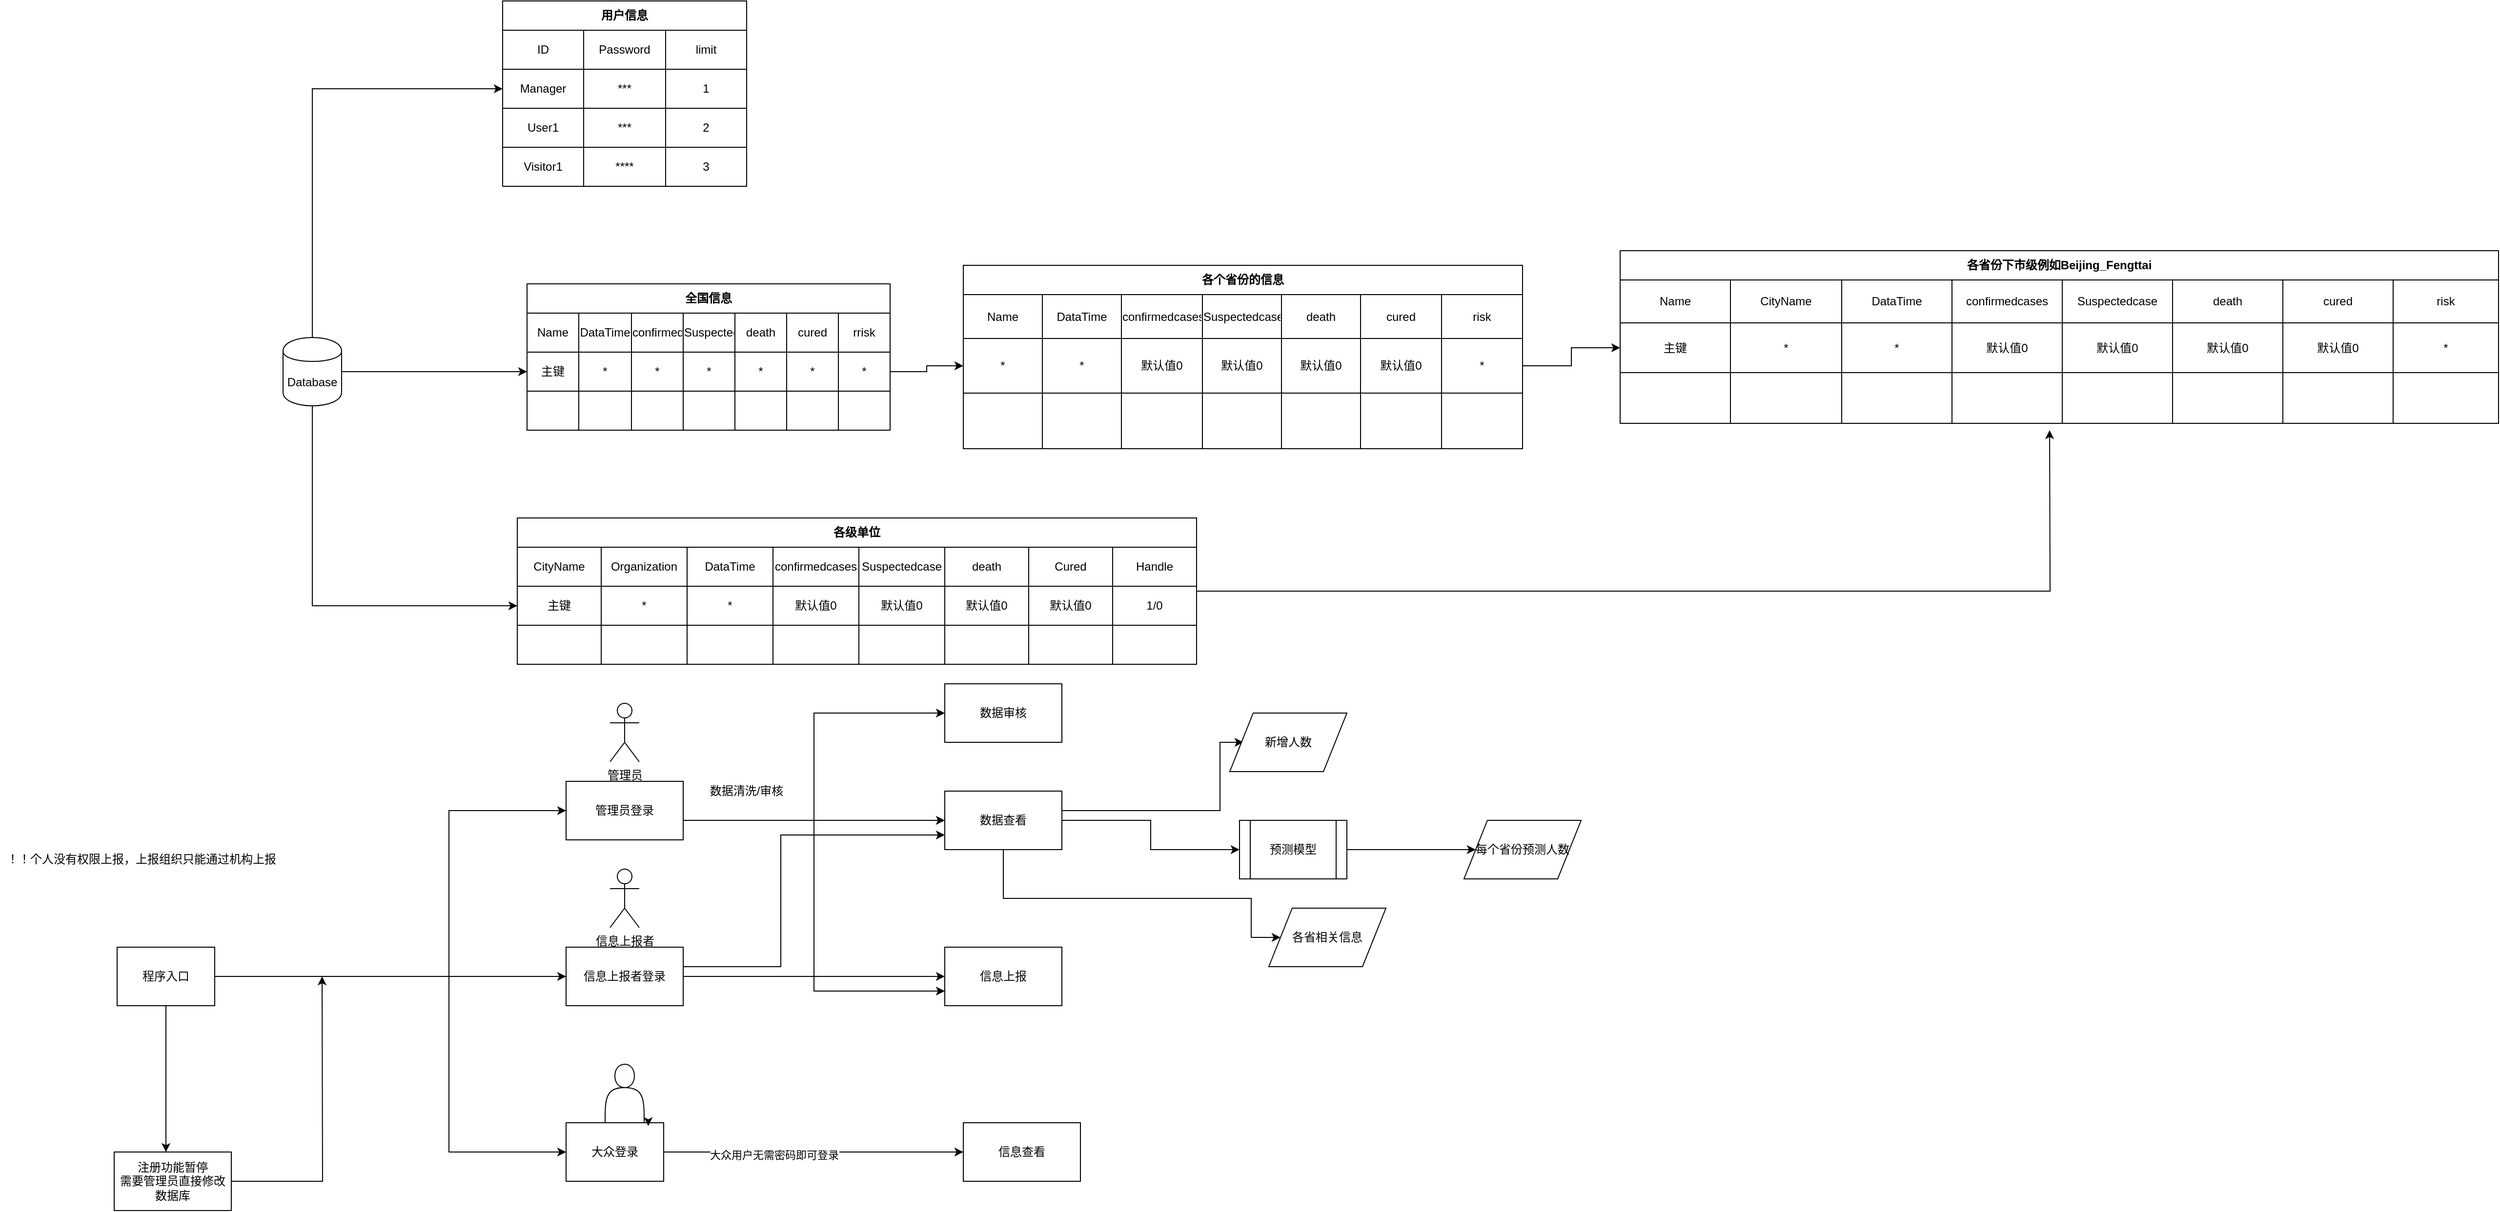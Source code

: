 <mxfile version="13.5.1" type="device"><diagram id="C5RBs43oDa-KdzZeNtuy" name="Page-1"><mxGraphModel dx="1851" dy="1796" grid="1" gridSize="10" guides="1" tooltips="1" connect="1" arrows="1" fold="1" page="1" pageScale="1" pageWidth="827" pageHeight="1169" math="0" shadow="0"><root><mxCell id="WIyWlLk6GJQsqaUBKTNV-0"/><mxCell id="WIyWlLk6GJQsqaUBKTNV-1" parent="WIyWlLk6GJQsqaUBKTNV-0"/><mxCell id="WCZOu3Fe1cSg-maLNQrj-3" style="edgeStyle=orthogonalEdgeStyle;rounded=0;orthogonalLoop=1;jettySize=auto;html=1;exitX=1;exitY=0.5;exitDx=0;exitDy=0;entryX=0;entryY=0.5;entryDx=0;entryDy=0;" edge="1" parent="WIyWlLk6GJQsqaUBKTNV-1" source="WCZOu3Fe1cSg-maLNQrj-0" target="WCZOu3Fe1cSg-maLNQrj-2"><mxGeometry relative="1" as="geometry"><Array as="points"><mxPoint x="-190" y="-10"/></Array></mxGeometry></mxCell><mxCell id="WCZOu3Fe1cSg-maLNQrj-7" style="edgeStyle=orthogonalEdgeStyle;rounded=0;orthogonalLoop=1;jettySize=auto;html=1;exitX=1;exitY=0.5;exitDx=0;exitDy=0;entryX=0;entryY=0.5;entryDx=0;entryDy=0;" edge="1" parent="WIyWlLk6GJQsqaUBKTNV-1" source="WCZOu3Fe1cSg-maLNQrj-0" target="WCZOu3Fe1cSg-maLNQrj-5"><mxGeometry relative="1" as="geometry"/></mxCell><mxCell id="WCZOu3Fe1cSg-maLNQrj-9" style="edgeStyle=orthogonalEdgeStyle;rounded=0;orthogonalLoop=1;jettySize=auto;html=1;exitX=1;exitY=0.5;exitDx=0;exitDy=0;entryX=0;entryY=0.5;entryDx=0;entryDy=0;" edge="1" parent="WIyWlLk6GJQsqaUBKTNV-1" source="WCZOu3Fe1cSg-maLNQrj-0" target="WCZOu3Fe1cSg-maLNQrj-8"><mxGeometry relative="1" as="geometry"><Array as="points"><mxPoint x="-190" y="340"/></Array></mxGeometry></mxCell><mxCell id="WCZOu3Fe1cSg-maLNQrj-190" style="edgeStyle=orthogonalEdgeStyle;rounded=0;orthogonalLoop=1;jettySize=auto;html=1;exitX=0.5;exitY=1;exitDx=0;exitDy=0;" edge="1" parent="WIyWlLk6GJQsqaUBKTNV-1" source="WCZOu3Fe1cSg-maLNQrj-0"><mxGeometry relative="1" as="geometry"><mxPoint x="-480" y="340" as="targetPoint"/></mxGeometry></mxCell><mxCell id="WCZOu3Fe1cSg-maLNQrj-0" value="程序入口" style="rounded=0;whiteSpace=wrap;html=1;" vertex="1" parent="WIyWlLk6GJQsqaUBKTNV-1"><mxGeometry x="-530" y="130" width="100" height="60" as="geometry"/></mxCell><mxCell id="WCZOu3Fe1cSg-maLNQrj-178" style="edgeStyle=orthogonalEdgeStyle;rounded=0;orthogonalLoop=1;jettySize=auto;html=1;exitX=1;exitY=0.5;exitDx=0;exitDy=0;entryX=0;entryY=0.5;entryDx=0;entryDy=0;" edge="1" parent="WIyWlLk6GJQsqaUBKTNV-1" source="WCZOu3Fe1cSg-maLNQrj-2" target="WCZOu3Fe1cSg-maLNQrj-177"><mxGeometry relative="1" as="geometry"><Array as="points"><mxPoint x="50"/><mxPoint x="184"/><mxPoint x="184" y="-110"/></Array></mxGeometry></mxCell><mxCell id="WCZOu3Fe1cSg-maLNQrj-186" style="edgeStyle=orthogonalEdgeStyle;rounded=0;orthogonalLoop=1;jettySize=auto;html=1;entryX=0;entryY=0.5;entryDx=0;entryDy=0;" edge="1" parent="WIyWlLk6GJQsqaUBKTNV-1" source="WCZOu3Fe1cSg-maLNQrj-2" target="WCZOu3Fe1cSg-maLNQrj-185"><mxGeometry relative="1" as="geometry"><Array as="points"><mxPoint x="150"/><mxPoint x="150"/></Array></mxGeometry></mxCell><mxCell id="WCZOu3Fe1cSg-maLNQrj-187" style="edgeStyle=orthogonalEdgeStyle;rounded=0;orthogonalLoop=1;jettySize=auto;html=1;entryX=0;entryY=0.75;entryDx=0;entryDy=0;" edge="1" parent="WIyWlLk6GJQsqaUBKTNV-1" source="WCZOu3Fe1cSg-maLNQrj-2" target="WCZOu3Fe1cSg-maLNQrj-180"><mxGeometry relative="1" as="geometry"><Array as="points"><mxPoint x="184"/><mxPoint x="184" y="175"/></Array></mxGeometry></mxCell><mxCell id="WCZOu3Fe1cSg-maLNQrj-2" value="管理员登录" style="rounded=0;whiteSpace=wrap;html=1;" vertex="1" parent="WIyWlLk6GJQsqaUBKTNV-1"><mxGeometry x="-70" y="-40" width="120" height="60" as="geometry"/></mxCell><mxCell id="WCZOu3Fe1cSg-maLNQrj-4" value="管理员" style="shape=umlActor;verticalLabelPosition=bottom;verticalAlign=top;html=1;outlineConnect=0;" vertex="1" parent="WIyWlLk6GJQsqaUBKTNV-1"><mxGeometry x="-25" y="-120" width="30" height="60" as="geometry"/></mxCell><mxCell id="WCZOu3Fe1cSg-maLNQrj-188" style="edgeStyle=orthogonalEdgeStyle;rounded=0;orthogonalLoop=1;jettySize=auto;html=1;entryX=0;entryY=0.5;entryDx=0;entryDy=0;" edge="1" parent="WIyWlLk6GJQsqaUBKTNV-1" source="WCZOu3Fe1cSg-maLNQrj-5" target="WCZOu3Fe1cSg-maLNQrj-180"><mxGeometry relative="1" as="geometry"/></mxCell><mxCell id="WCZOu3Fe1cSg-maLNQrj-189" style="edgeStyle=orthogonalEdgeStyle;rounded=0;orthogonalLoop=1;jettySize=auto;html=1;entryX=0;entryY=0.75;entryDx=0;entryDy=0;" edge="1" parent="WIyWlLk6GJQsqaUBKTNV-1" source="WCZOu3Fe1cSg-maLNQrj-5" target="WCZOu3Fe1cSg-maLNQrj-185"><mxGeometry relative="1" as="geometry"><Array as="points"><mxPoint x="150" y="150"/><mxPoint x="150" y="15"/></Array></mxGeometry></mxCell><mxCell id="WCZOu3Fe1cSg-maLNQrj-5" value="信息上报者登录" style="rounded=0;whiteSpace=wrap;html=1;" vertex="1" parent="WIyWlLk6GJQsqaUBKTNV-1"><mxGeometry x="-70" y="130" width="120" height="60" as="geometry"/></mxCell><mxCell id="WCZOu3Fe1cSg-maLNQrj-6" value="信息上报者" style="shape=umlActor;verticalLabelPosition=bottom;verticalAlign=top;html=1;outlineConnect=0;" vertex="1" parent="WIyWlLk6GJQsqaUBKTNV-1"><mxGeometry x="-25" y="50" width="30" height="60" as="geometry"/></mxCell><mxCell id="WCZOu3Fe1cSg-maLNQrj-183" style="edgeStyle=orthogonalEdgeStyle;rounded=0;orthogonalLoop=1;jettySize=auto;html=1;entryX=0;entryY=0.5;entryDx=0;entryDy=0;" edge="1" parent="WIyWlLk6GJQsqaUBKTNV-1" source="WCZOu3Fe1cSg-maLNQrj-8" target="WCZOu3Fe1cSg-maLNQrj-182"><mxGeometry relative="1" as="geometry"/></mxCell><mxCell id="WCZOu3Fe1cSg-maLNQrj-184" value="大众用户无需密码即可登录" style="edgeLabel;html=1;align=center;verticalAlign=middle;resizable=0;points=[];" vertex="1" connectable="0" parent="WCZOu3Fe1cSg-maLNQrj-183"><mxGeometry x="-0.267" y="-3" relative="1" as="geometry"><mxPoint as="offset"/></mxGeometry></mxCell><mxCell id="WCZOu3Fe1cSg-maLNQrj-8" value="大众登录" style="rounded=0;whiteSpace=wrap;html=1;" vertex="1" parent="WIyWlLk6GJQsqaUBKTNV-1"><mxGeometry x="-70" y="310" width="100" height="60" as="geometry"/></mxCell><mxCell id="WCZOu3Fe1cSg-maLNQrj-65" style="edgeStyle=orthogonalEdgeStyle;rounded=0;orthogonalLoop=1;jettySize=auto;html=1;entryX=0;entryY=0.5;entryDx=0;entryDy=0;" edge="1" parent="WIyWlLk6GJQsqaUBKTNV-1" source="WCZOu3Fe1cSg-maLNQrj-10" target="WCZOu3Fe1cSg-maLNQrj-57"><mxGeometry relative="1" as="geometry"/></mxCell><mxCell id="WCZOu3Fe1cSg-maLNQrj-107" style="edgeStyle=orthogonalEdgeStyle;rounded=0;orthogonalLoop=1;jettySize=auto;html=1;exitX=1;exitY=0.5;exitDx=0;exitDy=0;entryX=0;entryY=0.5;entryDx=0;entryDy=0;" edge="1" parent="WIyWlLk6GJQsqaUBKTNV-1" source="WCZOu3Fe1cSg-maLNQrj-10" target="WCZOu3Fe1cSg-maLNQrj-98"><mxGeometry relative="1" as="geometry"/></mxCell><mxCell id="WCZOu3Fe1cSg-maLNQrj-176" style="edgeStyle=orthogonalEdgeStyle;rounded=0;orthogonalLoop=1;jettySize=auto;html=1;entryX=0;entryY=0.5;entryDx=0;entryDy=0;" edge="1" parent="WIyWlLk6GJQsqaUBKTNV-1" source="WCZOu3Fe1cSg-maLNQrj-10" target="WCZOu3Fe1cSg-maLNQrj-155"><mxGeometry relative="1" as="geometry"/></mxCell><mxCell id="WCZOu3Fe1cSg-maLNQrj-10" value="Database" style="shape=cylinder;whiteSpace=wrap;html=1;boundedLbl=1;backgroundOutline=1;" vertex="1" parent="WIyWlLk6GJQsqaUBKTNV-1"><mxGeometry x="-360" y="-495" width="60" height="70" as="geometry"/></mxCell><mxCell id="WCZOu3Fe1cSg-maLNQrj-52" value="用户信息" style="shape=table;html=1;whiteSpace=wrap;startSize=30;container=1;collapsible=0;childLayout=tableLayout;fontStyle=1;align=center;sketch=0;" vertex="1" parent="WIyWlLk6GJQsqaUBKTNV-1"><mxGeometry x="-135" y="-840" width="250" height="190" as="geometry"/></mxCell><mxCell id="WCZOu3Fe1cSg-maLNQrj-53" value="" style="shape=partialRectangle;html=1;whiteSpace=wrap;collapsible=0;dropTarget=0;pointerEvents=0;fillColor=none;top=0;left=0;bottom=0;right=0;points=[[0,0.5],[1,0.5]];portConstraint=eastwest;" vertex="1" parent="WCZOu3Fe1cSg-maLNQrj-52"><mxGeometry y="30" width="250" height="40" as="geometry"/></mxCell><mxCell id="WCZOu3Fe1cSg-maLNQrj-54" value="ID" style="shape=partialRectangle;html=1;whiteSpace=wrap;connectable=0;fillColor=none;top=0;left=0;bottom=0;right=0;overflow=hidden;" vertex="1" parent="WCZOu3Fe1cSg-maLNQrj-53"><mxGeometry width="83" height="40" as="geometry"/></mxCell><mxCell id="WCZOu3Fe1cSg-maLNQrj-55" value="Password" style="shape=partialRectangle;html=1;whiteSpace=wrap;connectable=0;fillColor=none;top=0;left=0;bottom=0;right=0;overflow=hidden;" vertex="1" parent="WCZOu3Fe1cSg-maLNQrj-53"><mxGeometry x="83" width="84" height="40" as="geometry"/></mxCell><mxCell id="WCZOu3Fe1cSg-maLNQrj-56" value="limit" style="shape=partialRectangle;html=1;whiteSpace=wrap;connectable=0;fillColor=none;top=0;left=0;bottom=0;right=0;overflow=hidden;" vertex="1" parent="WCZOu3Fe1cSg-maLNQrj-53"><mxGeometry x="167" width="83" height="40" as="geometry"/></mxCell><mxCell id="WCZOu3Fe1cSg-maLNQrj-57" value="" style="shape=partialRectangle;html=1;whiteSpace=wrap;collapsible=0;dropTarget=0;pointerEvents=0;fillColor=none;top=0;left=0;bottom=0;right=0;points=[[0,0.5],[1,0.5]];portConstraint=eastwest;" vertex="1" parent="WCZOu3Fe1cSg-maLNQrj-52"><mxGeometry y="70" width="250" height="40" as="geometry"/></mxCell><mxCell id="WCZOu3Fe1cSg-maLNQrj-58" value="Manager" style="shape=partialRectangle;html=1;whiteSpace=wrap;connectable=0;fillColor=none;top=0;left=0;bottom=0;right=0;overflow=hidden;" vertex="1" parent="WCZOu3Fe1cSg-maLNQrj-57"><mxGeometry width="83" height="40" as="geometry"/></mxCell><mxCell id="WCZOu3Fe1cSg-maLNQrj-59" value="***" style="shape=partialRectangle;html=1;whiteSpace=wrap;connectable=0;fillColor=none;top=0;left=0;bottom=0;right=0;overflow=hidden;" vertex="1" parent="WCZOu3Fe1cSg-maLNQrj-57"><mxGeometry x="83" width="84" height="40" as="geometry"/></mxCell><mxCell id="WCZOu3Fe1cSg-maLNQrj-60" value="1" style="shape=partialRectangle;html=1;whiteSpace=wrap;connectable=0;fillColor=none;top=0;left=0;bottom=0;right=0;overflow=hidden;" vertex="1" parent="WCZOu3Fe1cSg-maLNQrj-57"><mxGeometry x="167" width="83" height="40" as="geometry"/></mxCell><mxCell id="WCZOu3Fe1cSg-maLNQrj-61" value="" style="shape=partialRectangle;html=1;whiteSpace=wrap;collapsible=0;dropTarget=0;pointerEvents=0;fillColor=none;top=0;left=0;bottom=0;right=0;points=[[0,0.5],[1,0.5]];portConstraint=eastwest;" vertex="1" parent="WCZOu3Fe1cSg-maLNQrj-52"><mxGeometry y="110" width="250" height="40" as="geometry"/></mxCell><mxCell id="WCZOu3Fe1cSg-maLNQrj-62" value="User1" style="shape=partialRectangle;html=1;whiteSpace=wrap;connectable=0;fillColor=none;top=0;left=0;bottom=0;right=0;overflow=hidden;" vertex="1" parent="WCZOu3Fe1cSg-maLNQrj-61"><mxGeometry width="83" height="40" as="geometry"/></mxCell><mxCell id="WCZOu3Fe1cSg-maLNQrj-63" value="***" style="shape=partialRectangle;html=1;whiteSpace=wrap;connectable=0;fillColor=none;top=0;left=0;bottom=0;right=0;overflow=hidden;" vertex="1" parent="WCZOu3Fe1cSg-maLNQrj-61"><mxGeometry x="83" width="84" height="40" as="geometry"/></mxCell><mxCell id="WCZOu3Fe1cSg-maLNQrj-64" value="2" style="shape=partialRectangle;html=1;whiteSpace=wrap;connectable=0;fillColor=none;top=0;left=0;bottom=0;right=0;overflow=hidden;" vertex="1" parent="WCZOu3Fe1cSg-maLNQrj-61"><mxGeometry x="167" width="83" height="40" as="geometry"/></mxCell><mxCell id="WCZOu3Fe1cSg-maLNQrj-66" style="shape=partialRectangle;html=1;whiteSpace=wrap;collapsible=0;dropTarget=0;pointerEvents=0;fillColor=none;top=0;left=0;bottom=0;right=0;points=[[0,0.5],[1,0.5]];portConstraint=eastwest;" vertex="1" parent="WCZOu3Fe1cSg-maLNQrj-52"><mxGeometry y="150" width="250" height="40" as="geometry"/></mxCell><mxCell id="WCZOu3Fe1cSg-maLNQrj-67" value="Visitor1" style="shape=partialRectangle;html=1;whiteSpace=wrap;connectable=0;fillColor=none;top=0;left=0;bottom=0;right=0;overflow=hidden;" vertex="1" parent="WCZOu3Fe1cSg-maLNQrj-66"><mxGeometry width="83" height="40" as="geometry"/></mxCell><mxCell id="WCZOu3Fe1cSg-maLNQrj-68" value="****" style="shape=partialRectangle;html=1;whiteSpace=wrap;connectable=0;fillColor=none;top=0;left=0;bottom=0;right=0;overflow=hidden;" vertex="1" parent="WCZOu3Fe1cSg-maLNQrj-66"><mxGeometry x="83" width="84" height="40" as="geometry"/></mxCell><mxCell id="WCZOu3Fe1cSg-maLNQrj-69" value="3" style="shape=partialRectangle;html=1;whiteSpace=wrap;connectable=0;fillColor=none;top=0;left=0;bottom=0;right=0;overflow=hidden;" vertex="1" parent="WCZOu3Fe1cSg-maLNQrj-66"><mxGeometry x="167" width="83" height="40" as="geometry"/></mxCell><mxCell id="WCZOu3Fe1cSg-maLNQrj-93" value="全国信息" style="shape=table;html=1;whiteSpace=wrap;startSize=30;container=1;collapsible=0;childLayout=tableLayout;fontStyle=1;align=center;sketch=0;" vertex="1" parent="WIyWlLk6GJQsqaUBKTNV-1"><mxGeometry x="-110" y="-550" width="372" height="150" as="geometry"/></mxCell><mxCell id="WCZOu3Fe1cSg-maLNQrj-94" value="" style="shape=partialRectangle;html=1;whiteSpace=wrap;collapsible=0;dropTarget=0;pointerEvents=0;fillColor=none;top=0;left=0;bottom=0;right=0;points=[[0,0.5],[1,0.5]];portConstraint=eastwest;" vertex="1" parent="WCZOu3Fe1cSg-maLNQrj-93"><mxGeometry y="30" width="372" height="40" as="geometry"/></mxCell><mxCell id="WCZOu3Fe1cSg-maLNQrj-95" value="Name" style="shape=partialRectangle;html=1;whiteSpace=wrap;connectable=0;fillColor=none;top=0;left=0;bottom=0;right=0;overflow=hidden;" vertex="1" parent="WCZOu3Fe1cSg-maLNQrj-94"><mxGeometry width="53" height="40" as="geometry"/></mxCell><mxCell id="WCZOu3Fe1cSg-maLNQrj-96" value="&lt;span&gt;DataTime&lt;/span&gt;" style="shape=partialRectangle;html=1;whiteSpace=wrap;connectable=0;fillColor=none;top=0;left=0;bottom=0;right=0;overflow=hidden;" vertex="1" parent="WCZOu3Fe1cSg-maLNQrj-94"><mxGeometry x="53" width="54" height="40" as="geometry"/></mxCell><mxCell id="WCZOu3Fe1cSg-maLNQrj-97" value="&lt;span&gt;confirmedcases&lt;/span&gt;" style="shape=partialRectangle;html=1;whiteSpace=wrap;connectable=0;fillColor=none;top=0;left=0;bottom=0;right=0;overflow=hidden;" vertex="1" parent="WCZOu3Fe1cSg-maLNQrj-94"><mxGeometry x="107" width="53" height="40" as="geometry"/></mxCell><mxCell id="WCZOu3Fe1cSg-maLNQrj-111" value="&lt;span&gt;Suspectedcase&lt;/span&gt;" style="shape=partialRectangle;html=1;whiteSpace=wrap;connectable=0;fillColor=none;top=0;left=0;bottom=0;right=0;overflow=hidden;" vertex="1" parent="WCZOu3Fe1cSg-maLNQrj-94"><mxGeometry x="160" width="53" height="40" as="geometry"/></mxCell><mxCell id="WCZOu3Fe1cSg-maLNQrj-108" value="&lt;span&gt;death&lt;/span&gt;" style="shape=partialRectangle;html=1;whiteSpace=wrap;connectable=0;fillColor=none;top=0;left=0;bottom=0;right=0;overflow=hidden;" vertex="1" parent="WCZOu3Fe1cSg-maLNQrj-94"><mxGeometry x="213" width="53" height="40" as="geometry"/></mxCell><mxCell id="WCZOu3Fe1cSg-maLNQrj-114" value="&lt;span&gt;cured&lt;/span&gt;" style="shape=partialRectangle;html=1;whiteSpace=wrap;connectable=0;fillColor=none;top=0;left=0;bottom=0;right=0;overflow=hidden;" vertex="1" parent="WCZOu3Fe1cSg-maLNQrj-94"><mxGeometry x="266" width="53" height="40" as="geometry"/></mxCell><mxCell id="WCZOu3Fe1cSg-maLNQrj-195" value="rrisk" style="shape=partialRectangle;html=1;whiteSpace=wrap;connectable=0;fillColor=none;top=0;left=0;bottom=0;right=0;overflow=hidden;" vertex="1" parent="WCZOu3Fe1cSg-maLNQrj-94"><mxGeometry x="319" width="53" height="40" as="geometry"/></mxCell><mxCell id="WCZOu3Fe1cSg-maLNQrj-98" value="" style="shape=partialRectangle;html=1;whiteSpace=wrap;collapsible=0;dropTarget=0;pointerEvents=0;fillColor=none;top=0;left=0;bottom=0;right=0;points=[[0,0.5],[1,0.5]];portConstraint=eastwest;" vertex="1" parent="WCZOu3Fe1cSg-maLNQrj-93"><mxGeometry y="70" width="372" height="40" as="geometry"/></mxCell><mxCell id="WCZOu3Fe1cSg-maLNQrj-99" value="主键" style="shape=partialRectangle;html=1;whiteSpace=wrap;connectable=0;fillColor=none;top=0;left=0;bottom=0;right=0;overflow=hidden;" vertex="1" parent="WCZOu3Fe1cSg-maLNQrj-98"><mxGeometry width="53" height="40" as="geometry"/></mxCell><mxCell id="WCZOu3Fe1cSg-maLNQrj-100" value="*" style="shape=partialRectangle;html=1;whiteSpace=wrap;connectable=0;fillColor=none;top=0;left=0;bottom=0;right=0;overflow=hidden;" vertex="1" parent="WCZOu3Fe1cSg-maLNQrj-98"><mxGeometry x="53" width="54" height="40" as="geometry"/></mxCell><mxCell id="WCZOu3Fe1cSg-maLNQrj-101" value="*" style="shape=partialRectangle;html=1;whiteSpace=wrap;connectable=0;fillColor=none;top=0;left=0;bottom=0;right=0;overflow=hidden;" vertex="1" parent="WCZOu3Fe1cSg-maLNQrj-98"><mxGeometry x="107" width="53" height="40" as="geometry"/></mxCell><mxCell id="WCZOu3Fe1cSg-maLNQrj-112" value="*" style="shape=partialRectangle;html=1;whiteSpace=wrap;connectable=0;fillColor=none;top=0;left=0;bottom=0;right=0;overflow=hidden;" vertex="1" parent="WCZOu3Fe1cSg-maLNQrj-98"><mxGeometry x="160" width="53" height="40" as="geometry"/></mxCell><mxCell id="WCZOu3Fe1cSg-maLNQrj-109" value="*" style="shape=partialRectangle;html=1;whiteSpace=wrap;connectable=0;fillColor=none;top=0;left=0;bottom=0;right=0;overflow=hidden;" vertex="1" parent="WCZOu3Fe1cSg-maLNQrj-98"><mxGeometry x="213" width="53" height="40" as="geometry"/></mxCell><mxCell id="WCZOu3Fe1cSg-maLNQrj-115" value="*" style="shape=partialRectangle;html=1;whiteSpace=wrap;connectable=0;fillColor=none;top=0;left=0;bottom=0;right=0;overflow=hidden;" vertex="1" parent="WCZOu3Fe1cSg-maLNQrj-98"><mxGeometry x="266" width="53" height="40" as="geometry"/></mxCell><mxCell id="WCZOu3Fe1cSg-maLNQrj-196" value="*" style="shape=partialRectangle;html=1;whiteSpace=wrap;connectable=0;fillColor=none;top=0;left=0;bottom=0;right=0;overflow=hidden;" vertex="1" parent="WCZOu3Fe1cSg-maLNQrj-98"><mxGeometry x="319" width="53" height="40" as="geometry"/></mxCell><mxCell id="WCZOu3Fe1cSg-maLNQrj-102" value="" style="shape=partialRectangle;html=1;whiteSpace=wrap;collapsible=0;dropTarget=0;pointerEvents=0;fillColor=none;top=0;left=0;bottom=0;right=0;points=[[0,0.5],[1,0.5]];portConstraint=eastwest;" vertex="1" parent="WCZOu3Fe1cSg-maLNQrj-93"><mxGeometry y="110" width="372" height="40" as="geometry"/></mxCell><mxCell id="WCZOu3Fe1cSg-maLNQrj-103" value="" style="shape=partialRectangle;html=1;whiteSpace=wrap;connectable=0;fillColor=none;top=0;left=0;bottom=0;right=0;overflow=hidden;" vertex="1" parent="WCZOu3Fe1cSg-maLNQrj-102"><mxGeometry width="53" height="40" as="geometry"/></mxCell><mxCell id="WCZOu3Fe1cSg-maLNQrj-104" value="" style="shape=partialRectangle;html=1;whiteSpace=wrap;connectable=0;fillColor=none;top=0;left=0;bottom=0;right=0;overflow=hidden;" vertex="1" parent="WCZOu3Fe1cSg-maLNQrj-102"><mxGeometry x="53" width="54" height="40" as="geometry"/></mxCell><mxCell id="WCZOu3Fe1cSg-maLNQrj-105" value="" style="shape=partialRectangle;html=1;whiteSpace=wrap;connectable=0;fillColor=none;top=0;left=0;bottom=0;right=0;overflow=hidden;" vertex="1" parent="WCZOu3Fe1cSg-maLNQrj-102"><mxGeometry x="107" width="53" height="40" as="geometry"/></mxCell><mxCell id="WCZOu3Fe1cSg-maLNQrj-113" style="shape=partialRectangle;html=1;whiteSpace=wrap;connectable=0;fillColor=none;top=0;left=0;bottom=0;right=0;overflow=hidden;" vertex="1" parent="WCZOu3Fe1cSg-maLNQrj-102"><mxGeometry x="160" width="53" height="40" as="geometry"/></mxCell><mxCell id="WCZOu3Fe1cSg-maLNQrj-110" style="shape=partialRectangle;html=1;whiteSpace=wrap;connectable=0;fillColor=none;top=0;left=0;bottom=0;right=0;overflow=hidden;" vertex="1" parent="WCZOu3Fe1cSg-maLNQrj-102"><mxGeometry x="213" width="53" height="40" as="geometry"/></mxCell><mxCell id="WCZOu3Fe1cSg-maLNQrj-116" style="shape=partialRectangle;html=1;whiteSpace=wrap;connectable=0;fillColor=none;top=0;left=0;bottom=0;right=0;overflow=hidden;" vertex="1" parent="WCZOu3Fe1cSg-maLNQrj-102"><mxGeometry x="266" width="53" height="40" as="geometry"/></mxCell><mxCell id="WCZOu3Fe1cSg-maLNQrj-197" style="shape=partialRectangle;html=1;whiteSpace=wrap;connectable=0;fillColor=none;top=0;left=0;bottom=0;right=0;overflow=hidden;" vertex="1" parent="WCZOu3Fe1cSg-maLNQrj-102"><mxGeometry x="319" width="53" height="40" as="geometry"/></mxCell><mxCell id="WCZOu3Fe1cSg-maLNQrj-136" style="edgeStyle=orthogonalEdgeStyle;rounded=0;orthogonalLoop=1;jettySize=auto;html=1;exitX=1;exitY=0.5;exitDx=0;exitDy=0;" edge="1" parent="WIyWlLk6GJQsqaUBKTNV-1" source="WCZOu3Fe1cSg-maLNQrj-98" target="WCZOu3Fe1cSg-maLNQrj-75"><mxGeometry relative="1" as="geometry"/></mxCell><mxCell id="WCZOu3Fe1cSg-maLNQrj-137" style="edgeStyle=orthogonalEdgeStyle;rounded=0;orthogonalLoop=1;jettySize=auto;html=1;exitX=1;exitY=0.5;exitDx=0;exitDy=0;entryX=0;entryY=0.5;entryDx=0;entryDy=0;" edge="1" parent="WIyWlLk6GJQsqaUBKTNV-1" source="WCZOu3Fe1cSg-maLNQrj-75" target="WCZOu3Fe1cSg-maLNQrj-126"><mxGeometry relative="1" as="geometry"/></mxCell><mxCell id="WCZOu3Fe1cSg-maLNQrj-121" value="各省份下市级例如Beijing_Fengttai" style="shape=table;html=1;whiteSpace=wrap;startSize=30;container=1;collapsible=0;childLayout=tableLayout;fontStyle=1;align=center;sketch=0;" vertex="1" parent="WIyWlLk6GJQsqaUBKTNV-1"><mxGeometry x="1010" y="-584" width="900" height="177" as="geometry"/></mxCell><mxCell id="WCZOu3Fe1cSg-maLNQrj-122" value="" style="shape=partialRectangle;html=1;whiteSpace=wrap;collapsible=0;dropTarget=0;pointerEvents=0;fillColor=none;top=0;left=0;bottom=0;right=0;points=[[0,0.5],[1,0.5]];portConstraint=eastwest;" vertex="1" parent="WCZOu3Fe1cSg-maLNQrj-121"><mxGeometry y="30" width="900" height="44" as="geometry"/></mxCell><mxCell id="WCZOu3Fe1cSg-maLNQrj-123" value="&lt;span&gt;Name&lt;/span&gt;" style="shape=partialRectangle;html=1;whiteSpace=wrap;connectable=0;fillColor=none;top=0;left=0;bottom=0;right=0;overflow=hidden;" vertex="1" parent="WCZOu3Fe1cSg-maLNQrj-122"><mxGeometry width="113" height="44" as="geometry"/></mxCell><mxCell id="WCZOu3Fe1cSg-maLNQrj-124" value="CityName" style="shape=partialRectangle;html=1;whiteSpace=wrap;connectable=0;fillColor=none;top=0;left=0;bottom=0;right=0;overflow=hidden;" vertex="1" parent="WCZOu3Fe1cSg-maLNQrj-122"><mxGeometry x="113" width="114" height="44" as="geometry"/></mxCell><mxCell id="WCZOu3Fe1cSg-maLNQrj-125" value="DataTime" style="shape=partialRectangle;html=1;whiteSpace=wrap;connectable=0;fillColor=none;top=0;left=0;bottom=0;right=0;overflow=hidden;" vertex="1" parent="WCZOu3Fe1cSg-maLNQrj-122"><mxGeometry x="227" width="113" height="44" as="geometry"/></mxCell><mxCell id="WCZOu3Fe1cSg-maLNQrj-147" value="&lt;span&gt;confirmedcases&lt;/span&gt;" style="shape=partialRectangle;html=1;whiteSpace=wrap;connectable=0;fillColor=none;top=0;left=0;bottom=0;right=0;overflow=hidden;" vertex="1" parent="WCZOu3Fe1cSg-maLNQrj-122"><mxGeometry x="340" width="113" height="44" as="geometry"/></mxCell><mxCell id="WCZOu3Fe1cSg-maLNQrj-144" value="&lt;span&gt;Suspectedcase&lt;/span&gt;" style="shape=partialRectangle;html=1;whiteSpace=wrap;connectable=0;fillColor=none;top=0;left=0;bottom=0;right=0;overflow=hidden;" vertex="1" parent="WCZOu3Fe1cSg-maLNQrj-122"><mxGeometry x="453" width="113" height="44" as="geometry"/></mxCell><mxCell id="WCZOu3Fe1cSg-maLNQrj-141" value="&lt;span&gt;death&lt;/span&gt;" style="shape=partialRectangle;html=1;whiteSpace=wrap;connectable=0;fillColor=none;top=0;left=0;bottom=0;right=0;overflow=hidden;" vertex="1" parent="WCZOu3Fe1cSg-maLNQrj-122"><mxGeometry x="566" width="113" height="44" as="geometry"/></mxCell><mxCell id="WCZOu3Fe1cSg-maLNQrj-138" value="&lt;span&gt;cured&lt;/span&gt;" style="shape=partialRectangle;html=1;whiteSpace=wrap;connectable=0;fillColor=none;top=0;left=0;bottom=0;right=0;overflow=hidden;" vertex="1" parent="WCZOu3Fe1cSg-maLNQrj-122"><mxGeometry x="679" width="113" height="44" as="geometry"/></mxCell><mxCell id="WCZOu3Fe1cSg-maLNQrj-201" value="risk" style="shape=partialRectangle;html=1;whiteSpace=wrap;connectable=0;fillColor=none;top=0;left=0;bottom=0;right=0;overflow=hidden;" vertex="1" parent="WCZOu3Fe1cSg-maLNQrj-122"><mxGeometry x="792" width="108" height="44" as="geometry"/></mxCell><mxCell id="WCZOu3Fe1cSg-maLNQrj-126" value="" style="shape=partialRectangle;html=1;whiteSpace=wrap;collapsible=0;dropTarget=0;pointerEvents=0;fillColor=none;top=0;left=0;bottom=0;right=0;points=[[0,0.5],[1,0.5]];portConstraint=eastwest;" vertex="1" parent="WCZOu3Fe1cSg-maLNQrj-121"><mxGeometry y="74" width="900" height="51" as="geometry"/></mxCell><mxCell id="WCZOu3Fe1cSg-maLNQrj-127" value="主键" style="shape=partialRectangle;html=1;whiteSpace=wrap;connectable=0;fillColor=none;top=0;left=0;bottom=0;right=0;overflow=hidden;" vertex="1" parent="WCZOu3Fe1cSg-maLNQrj-126"><mxGeometry width="113" height="51" as="geometry"/></mxCell><mxCell id="WCZOu3Fe1cSg-maLNQrj-128" value="*" style="shape=partialRectangle;html=1;whiteSpace=wrap;connectable=0;fillColor=none;top=0;left=0;bottom=0;right=0;overflow=hidden;" vertex="1" parent="WCZOu3Fe1cSg-maLNQrj-126"><mxGeometry x="113" width="114" height="51" as="geometry"/></mxCell><mxCell id="WCZOu3Fe1cSg-maLNQrj-129" value="*" style="shape=partialRectangle;html=1;whiteSpace=wrap;connectable=0;fillColor=none;top=0;left=0;bottom=0;right=0;overflow=hidden;" vertex="1" parent="WCZOu3Fe1cSg-maLNQrj-126"><mxGeometry x="227" width="113" height="51" as="geometry"/></mxCell><mxCell id="WCZOu3Fe1cSg-maLNQrj-148" value="&lt;span&gt;默认值0&lt;/span&gt;" style="shape=partialRectangle;html=1;whiteSpace=wrap;connectable=0;fillColor=none;top=0;left=0;bottom=0;right=0;overflow=hidden;" vertex="1" parent="WCZOu3Fe1cSg-maLNQrj-126"><mxGeometry x="340" width="113" height="51" as="geometry"/></mxCell><mxCell id="WCZOu3Fe1cSg-maLNQrj-145" value="&lt;span&gt;默认值0&lt;/span&gt;" style="shape=partialRectangle;html=1;whiteSpace=wrap;connectable=0;fillColor=none;top=0;left=0;bottom=0;right=0;overflow=hidden;" vertex="1" parent="WCZOu3Fe1cSg-maLNQrj-126"><mxGeometry x="453" width="113" height="51" as="geometry"/></mxCell><mxCell id="WCZOu3Fe1cSg-maLNQrj-142" value="&lt;span&gt;默认值0&lt;/span&gt;" style="shape=partialRectangle;html=1;whiteSpace=wrap;connectable=0;fillColor=none;top=0;left=0;bottom=0;right=0;overflow=hidden;" vertex="1" parent="WCZOu3Fe1cSg-maLNQrj-126"><mxGeometry x="566" width="113" height="51" as="geometry"/></mxCell><mxCell id="WCZOu3Fe1cSg-maLNQrj-139" value="&lt;span&gt;默认值0&lt;/span&gt;" style="shape=partialRectangle;html=1;whiteSpace=wrap;connectable=0;fillColor=none;top=0;left=0;bottom=0;right=0;overflow=hidden;" vertex="1" parent="WCZOu3Fe1cSg-maLNQrj-126"><mxGeometry x="679" width="113" height="51" as="geometry"/></mxCell><mxCell id="WCZOu3Fe1cSg-maLNQrj-202" value="*" style="shape=partialRectangle;html=1;whiteSpace=wrap;connectable=0;fillColor=none;top=0;left=0;bottom=0;right=0;overflow=hidden;" vertex="1" parent="WCZOu3Fe1cSg-maLNQrj-126"><mxGeometry x="792" width="108" height="51" as="geometry"/></mxCell><mxCell id="WCZOu3Fe1cSg-maLNQrj-130" value="" style="shape=partialRectangle;html=1;whiteSpace=wrap;collapsible=0;dropTarget=0;pointerEvents=0;fillColor=none;top=0;left=0;bottom=0;right=0;points=[[0,0.5],[1,0.5]];portConstraint=eastwest;" vertex="1" parent="WCZOu3Fe1cSg-maLNQrj-121"><mxGeometry y="125" width="900" height="52" as="geometry"/></mxCell><mxCell id="WCZOu3Fe1cSg-maLNQrj-131" value="" style="shape=partialRectangle;html=1;whiteSpace=wrap;connectable=0;fillColor=none;top=0;left=0;bottom=0;right=0;overflow=hidden;" vertex="1" parent="WCZOu3Fe1cSg-maLNQrj-130"><mxGeometry width="113" height="52" as="geometry"/></mxCell><mxCell id="WCZOu3Fe1cSg-maLNQrj-132" value="" style="shape=partialRectangle;html=1;whiteSpace=wrap;connectable=0;fillColor=none;top=0;left=0;bottom=0;right=0;overflow=hidden;" vertex="1" parent="WCZOu3Fe1cSg-maLNQrj-130"><mxGeometry x="113" width="114" height="52" as="geometry"/></mxCell><mxCell id="WCZOu3Fe1cSg-maLNQrj-133" value="" style="shape=partialRectangle;html=1;whiteSpace=wrap;connectable=0;fillColor=none;top=0;left=0;bottom=0;right=0;overflow=hidden;" vertex="1" parent="WCZOu3Fe1cSg-maLNQrj-130"><mxGeometry x="227" width="113" height="52" as="geometry"/></mxCell><mxCell id="WCZOu3Fe1cSg-maLNQrj-149" style="shape=partialRectangle;html=1;whiteSpace=wrap;connectable=0;fillColor=none;top=0;left=0;bottom=0;right=0;overflow=hidden;" vertex="1" parent="WCZOu3Fe1cSg-maLNQrj-130"><mxGeometry x="340" width="113" height="52" as="geometry"/></mxCell><mxCell id="WCZOu3Fe1cSg-maLNQrj-146" style="shape=partialRectangle;html=1;whiteSpace=wrap;connectable=0;fillColor=none;top=0;left=0;bottom=0;right=0;overflow=hidden;" vertex="1" parent="WCZOu3Fe1cSg-maLNQrj-130"><mxGeometry x="453" width="113" height="52" as="geometry"/></mxCell><mxCell id="WCZOu3Fe1cSg-maLNQrj-143" style="shape=partialRectangle;html=1;whiteSpace=wrap;connectable=0;fillColor=none;top=0;left=0;bottom=0;right=0;overflow=hidden;" vertex="1" parent="WCZOu3Fe1cSg-maLNQrj-130"><mxGeometry x="566" width="113" height="52" as="geometry"/></mxCell><mxCell id="WCZOu3Fe1cSg-maLNQrj-140" style="shape=partialRectangle;html=1;whiteSpace=wrap;connectable=0;fillColor=none;top=0;left=0;bottom=0;right=0;overflow=hidden;" vertex="1" parent="WCZOu3Fe1cSg-maLNQrj-130"><mxGeometry x="679" width="113" height="52" as="geometry"/></mxCell><mxCell id="WCZOu3Fe1cSg-maLNQrj-203" style="shape=partialRectangle;html=1;whiteSpace=wrap;connectable=0;fillColor=none;top=0;left=0;bottom=0;right=0;overflow=hidden;" vertex="1" parent="WCZOu3Fe1cSg-maLNQrj-130"><mxGeometry x="792" width="108" height="52" as="geometry"/></mxCell><mxCell id="WCZOu3Fe1cSg-maLNQrj-70" value="各个省份的信息" style="shape=table;html=1;whiteSpace=wrap;startSize=30;container=1;collapsible=0;childLayout=tableLayout;fontStyle=1;align=center;sketch=0;" vertex="1" parent="WIyWlLk6GJQsqaUBKTNV-1"><mxGeometry x="337" y="-569" width="573" height="188" as="geometry"/></mxCell><mxCell id="WCZOu3Fe1cSg-maLNQrj-71" value="" style="shape=partialRectangle;html=1;whiteSpace=wrap;collapsible=0;dropTarget=0;pointerEvents=0;fillColor=none;top=0;left=0;bottom=0;right=0;points=[[0,0.5],[1,0.5]];portConstraint=eastwest;" vertex="1" parent="WCZOu3Fe1cSg-maLNQrj-70"><mxGeometry y="30" width="573" height="45" as="geometry"/></mxCell><mxCell id="WCZOu3Fe1cSg-maLNQrj-117" value="Name" style="shape=partialRectangle;html=1;whiteSpace=wrap;connectable=0;fillColor=none;top=0;left=0;bottom=0;right=0;overflow=hidden;" vertex="1" parent="WCZOu3Fe1cSg-maLNQrj-71"><mxGeometry width="81" height="45" as="geometry"/></mxCell><mxCell id="WCZOu3Fe1cSg-maLNQrj-72" value="DataTime" style="shape=partialRectangle;html=1;whiteSpace=wrap;connectable=0;fillColor=none;top=0;left=0;bottom=0;right=0;overflow=hidden;" vertex="1" parent="WCZOu3Fe1cSg-maLNQrj-71"><mxGeometry x="81" width="81" height="45" as="geometry"/></mxCell><mxCell id="WCZOu3Fe1cSg-maLNQrj-73" value="confirmedcases" style="shape=partialRectangle;html=1;whiteSpace=wrap;connectable=0;fillColor=none;top=0;left=0;bottom=0;right=0;overflow=hidden;" vertex="1" parent="WCZOu3Fe1cSg-maLNQrj-71"><mxGeometry x="162" width="83" height="45" as="geometry"/></mxCell><mxCell id="WCZOu3Fe1cSg-maLNQrj-74" value="Suspectedcase" style="shape=partialRectangle;html=1;whiteSpace=wrap;connectable=0;fillColor=none;top=0;left=0;bottom=0;right=0;overflow=hidden;" vertex="1" parent="WCZOu3Fe1cSg-maLNQrj-71"><mxGeometry x="245" width="81" height="45" as="geometry"/></mxCell><mxCell id="WCZOu3Fe1cSg-maLNQrj-89" value="death" style="shape=partialRectangle;html=1;whiteSpace=wrap;connectable=0;fillColor=none;top=0;left=0;bottom=0;right=0;overflow=hidden;" vertex="1" parent="WCZOu3Fe1cSg-maLNQrj-71"><mxGeometry x="326" width="81" height="45" as="geometry"/></mxCell><mxCell id="WCZOu3Fe1cSg-maLNQrj-86" value="cured" style="shape=partialRectangle;html=1;whiteSpace=wrap;connectable=0;fillColor=none;top=0;left=0;bottom=0;right=0;overflow=hidden;" vertex="1" parent="WCZOu3Fe1cSg-maLNQrj-71"><mxGeometry x="407" width="83" height="45" as="geometry"/></mxCell><mxCell id="WCZOu3Fe1cSg-maLNQrj-198" value="risk" style="shape=partialRectangle;html=1;whiteSpace=wrap;connectable=0;fillColor=none;top=0;left=0;bottom=0;right=0;overflow=hidden;" vertex="1" parent="WCZOu3Fe1cSg-maLNQrj-71"><mxGeometry x="490" width="83" height="45" as="geometry"/></mxCell><mxCell id="WCZOu3Fe1cSg-maLNQrj-75" value="" style="shape=partialRectangle;html=1;whiteSpace=wrap;collapsible=0;dropTarget=0;pointerEvents=0;fillColor=none;top=0;left=0;bottom=0;right=0;points=[[0,0.5],[1,0.5]];portConstraint=eastwest;" vertex="1" parent="WCZOu3Fe1cSg-maLNQrj-70"><mxGeometry y="75" width="573" height="56" as="geometry"/></mxCell><mxCell id="WCZOu3Fe1cSg-maLNQrj-118" value="*" style="shape=partialRectangle;html=1;whiteSpace=wrap;connectable=0;fillColor=none;top=0;left=0;bottom=0;right=0;overflow=hidden;" vertex="1" parent="WCZOu3Fe1cSg-maLNQrj-75"><mxGeometry width="81" height="56" as="geometry"/></mxCell><mxCell id="WCZOu3Fe1cSg-maLNQrj-76" value="*" style="shape=partialRectangle;html=1;whiteSpace=wrap;connectable=0;fillColor=none;top=0;left=0;bottom=0;right=0;overflow=hidden;" vertex="1" parent="WCZOu3Fe1cSg-maLNQrj-75"><mxGeometry x="81" width="81" height="56" as="geometry"/></mxCell><mxCell id="WCZOu3Fe1cSg-maLNQrj-77" value="默认值0" style="shape=partialRectangle;html=1;whiteSpace=wrap;connectable=0;fillColor=none;top=0;left=0;bottom=0;right=0;overflow=hidden;" vertex="1" parent="WCZOu3Fe1cSg-maLNQrj-75"><mxGeometry x="162" width="83" height="56" as="geometry"/></mxCell><mxCell id="WCZOu3Fe1cSg-maLNQrj-78" value="&lt;span&gt;默认值0&lt;/span&gt;" style="shape=partialRectangle;html=1;whiteSpace=wrap;connectable=0;fillColor=none;top=0;left=0;bottom=0;right=0;overflow=hidden;" vertex="1" parent="WCZOu3Fe1cSg-maLNQrj-75"><mxGeometry x="245" width="81" height="56" as="geometry"/></mxCell><mxCell id="WCZOu3Fe1cSg-maLNQrj-90" value="&lt;span&gt;默认值0&lt;/span&gt;" style="shape=partialRectangle;html=1;whiteSpace=wrap;connectable=0;fillColor=none;top=0;left=0;bottom=0;right=0;overflow=hidden;" vertex="1" parent="WCZOu3Fe1cSg-maLNQrj-75"><mxGeometry x="326" width="81" height="56" as="geometry"/></mxCell><mxCell id="WCZOu3Fe1cSg-maLNQrj-87" value="&lt;span&gt;默认值0&lt;/span&gt;" style="shape=partialRectangle;html=1;whiteSpace=wrap;connectable=0;fillColor=none;top=0;left=0;bottom=0;right=0;overflow=hidden;" vertex="1" parent="WCZOu3Fe1cSg-maLNQrj-75"><mxGeometry x="407" width="83" height="56" as="geometry"/></mxCell><mxCell id="WCZOu3Fe1cSg-maLNQrj-199" value="*" style="shape=partialRectangle;html=1;whiteSpace=wrap;connectable=0;fillColor=none;top=0;left=0;bottom=0;right=0;overflow=hidden;" vertex="1" parent="WCZOu3Fe1cSg-maLNQrj-75"><mxGeometry x="490" width="83" height="56" as="geometry"/></mxCell><mxCell id="WCZOu3Fe1cSg-maLNQrj-79" value="" style="shape=partialRectangle;html=1;whiteSpace=wrap;collapsible=0;dropTarget=0;pointerEvents=0;fillColor=none;top=0;left=0;bottom=0;right=0;points=[[0,0.5],[1,0.5]];portConstraint=eastwest;" vertex="1" parent="WCZOu3Fe1cSg-maLNQrj-70"><mxGeometry y="131" width="573" height="57" as="geometry"/></mxCell><mxCell id="WCZOu3Fe1cSg-maLNQrj-119" style="shape=partialRectangle;html=1;whiteSpace=wrap;connectable=0;fillColor=none;top=0;left=0;bottom=0;right=0;overflow=hidden;" vertex="1" parent="WCZOu3Fe1cSg-maLNQrj-79"><mxGeometry width="81" height="57" as="geometry"/></mxCell><mxCell id="WCZOu3Fe1cSg-maLNQrj-80" value="" style="shape=partialRectangle;html=1;whiteSpace=wrap;connectable=0;fillColor=none;top=0;left=0;bottom=0;right=0;overflow=hidden;" vertex="1" parent="WCZOu3Fe1cSg-maLNQrj-79"><mxGeometry x="81" width="81" height="57" as="geometry"/></mxCell><mxCell id="WCZOu3Fe1cSg-maLNQrj-81" value="" style="shape=partialRectangle;html=1;whiteSpace=wrap;connectable=0;fillColor=none;top=0;left=0;bottom=0;right=0;overflow=hidden;" vertex="1" parent="WCZOu3Fe1cSg-maLNQrj-79"><mxGeometry x="162" width="83" height="57" as="geometry"/></mxCell><mxCell id="WCZOu3Fe1cSg-maLNQrj-82" value="" style="shape=partialRectangle;html=1;whiteSpace=wrap;connectable=0;fillColor=none;top=0;left=0;bottom=0;right=0;overflow=hidden;" vertex="1" parent="WCZOu3Fe1cSg-maLNQrj-79"><mxGeometry x="245" width="81" height="57" as="geometry"/></mxCell><mxCell id="WCZOu3Fe1cSg-maLNQrj-91" style="shape=partialRectangle;html=1;whiteSpace=wrap;connectable=0;fillColor=none;top=0;left=0;bottom=0;right=0;overflow=hidden;" vertex="1" parent="WCZOu3Fe1cSg-maLNQrj-79"><mxGeometry x="326" width="81" height="57" as="geometry"/></mxCell><mxCell id="WCZOu3Fe1cSg-maLNQrj-88" style="shape=partialRectangle;html=1;whiteSpace=wrap;connectable=0;fillColor=none;top=0;left=0;bottom=0;right=0;overflow=hidden;" vertex="1" parent="WCZOu3Fe1cSg-maLNQrj-79"><mxGeometry x="407" width="83" height="57" as="geometry"/></mxCell><mxCell id="WCZOu3Fe1cSg-maLNQrj-200" style="shape=partialRectangle;html=1;whiteSpace=wrap;connectable=0;fillColor=none;top=0;left=0;bottom=0;right=0;overflow=hidden;" vertex="1" parent="WCZOu3Fe1cSg-maLNQrj-79"><mxGeometry x="490" width="83" height="57" as="geometry"/></mxCell><mxCell id="WCZOu3Fe1cSg-maLNQrj-175" style="edgeStyle=orthogonalEdgeStyle;rounded=0;orthogonalLoop=1;jettySize=auto;html=1;" edge="1" parent="WIyWlLk6GJQsqaUBKTNV-1" source="WCZOu3Fe1cSg-maLNQrj-150"><mxGeometry relative="1" as="geometry"><mxPoint x="1450" y="-400" as="targetPoint"/></mxGeometry></mxCell><mxCell id="WCZOu3Fe1cSg-maLNQrj-150" value="各级单位" style="shape=table;html=1;whiteSpace=wrap;startSize=30;container=1;collapsible=0;childLayout=tableLayout;fontStyle=1;align=center;sketch=0;" vertex="1" parent="WIyWlLk6GJQsqaUBKTNV-1"><mxGeometry x="-120" y="-310" width="696" height="150" as="geometry"/></mxCell><mxCell id="WCZOu3Fe1cSg-maLNQrj-151" value="" style="shape=partialRectangle;html=1;whiteSpace=wrap;collapsible=0;dropTarget=0;pointerEvents=0;fillColor=none;top=0;left=0;bottom=0;right=0;points=[[0,0.5],[1,0.5]];portConstraint=eastwest;" vertex="1" parent="WCZOu3Fe1cSg-maLNQrj-150"><mxGeometry y="30" width="696" height="40" as="geometry"/></mxCell><mxCell id="WCZOu3Fe1cSg-maLNQrj-152" value="CityName" style="shape=partialRectangle;html=1;whiteSpace=wrap;connectable=0;fillColor=none;top=0;left=0;bottom=0;right=0;overflow=hidden;" vertex="1" parent="WCZOu3Fe1cSg-maLNQrj-151"><mxGeometry width="86" height="40" as="geometry"/></mxCell><mxCell id="WCZOu3Fe1cSg-maLNQrj-153" value="Organization" style="shape=partialRectangle;html=1;whiteSpace=wrap;connectable=0;fillColor=none;top=0;left=0;bottom=0;right=0;overflow=hidden;" vertex="1" parent="WCZOu3Fe1cSg-maLNQrj-151"><mxGeometry x="86" width="88" height="40" as="geometry"/></mxCell><mxCell id="WCZOu3Fe1cSg-maLNQrj-169" value="DataTime" style="shape=partialRectangle;html=1;whiteSpace=wrap;connectable=0;fillColor=none;top=0;left=0;bottom=0;right=0;overflow=hidden;" vertex="1" parent="WCZOu3Fe1cSg-maLNQrj-151"><mxGeometry x="174" width="88" height="40" as="geometry"/></mxCell><mxCell id="WCZOu3Fe1cSg-maLNQrj-166" value="&lt;span&gt;confirmedcases&lt;/span&gt;" style="shape=partialRectangle;html=1;whiteSpace=wrap;connectable=0;fillColor=none;top=0;left=0;bottom=0;right=0;overflow=hidden;" vertex="1" parent="WCZOu3Fe1cSg-maLNQrj-151"><mxGeometry x="262" width="88" height="40" as="geometry"/></mxCell><mxCell id="WCZOu3Fe1cSg-maLNQrj-163" value="&lt;span&gt;Suspectedcase&lt;/span&gt;" style="shape=partialRectangle;html=1;whiteSpace=wrap;connectable=0;fillColor=none;top=0;left=0;bottom=0;right=0;overflow=hidden;" vertex="1" parent="WCZOu3Fe1cSg-maLNQrj-151"><mxGeometry x="350" width="88" height="40" as="geometry"/></mxCell><mxCell id="WCZOu3Fe1cSg-maLNQrj-154" value="&lt;span&gt;death&lt;/span&gt;" style="shape=partialRectangle;html=1;whiteSpace=wrap;connectable=0;fillColor=none;top=0;left=0;bottom=0;right=0;overflow=hidden;" vertex="1" parent="WCZOu3Fe1cSg-maLNQrj-151"><mxGeometry x="438" width="86" height="40" as="geometry"/></mxCell><mxCell id="WCZOu3Fe1cSg-maLNQrj-172" value="Cured" style="shape=partialRectangle;html=1;whiteSpace=wrap;connectable=0;fillColor=none;top=0;left=0;bottom=0;right=0;overflow=hidden;" vertex="1" parent="WCZOu3Fe1cSg-maLNQrj-151"><mxGeometry x="524" width="86" height="40" as="geometry"/></mxCell><mxCell id="WCZOu3Fe1cSg-maLNQrj-218" value="Handle" style="shape=partialRectangle;html=1;whiteSpace=wrap;connectable=0;fillColor=none;top=0;left=0;bottom=0;right=0;overflow=hidden;" vertex="1" parent="WCZOu3Fe1cSg-maLNQrj-151"><mxGeometry x="610" width="86" height="40" as="geometry"/></mxCell><mxCell id="WCZOu3Fe1cSg-maLNQrj-155" value="" style="shape=partialRectangle;html=1;whiteSpace=wrap;collapsible=0;dropTarget=0;pointerEvents=0;fillColor=none;top=0;left=0;bottom=0;right=0;points=[[0,0.5],[1,0.5]];portConstraint=eastwest;" vertex="1" parent="WCZOu3Fe1cSg-maLNQrj-150"><mxGeometry y="70" width="696" height="40" as="geometry"/></mxCell><mxCell id="WCZOu3Fe1cSg-maLNQrj-156" value="主键" style="shape=partialRectangle;html=1;whiteSpace=wrap;connectable=0;fillColor=none;top=0;left=0;bottom=0;right=0;overflow=hidden;" vertex="1" parent="WCZOu3Fe1cSg-maLNQrj-155"><mxGeometry width="86" height="40" as="geometry"/></mxCell><mxCell id="WCZOu3Fe1cSg-maLNQrj-157" value="*" style="shape=partialRectangle;html=1;whiteSpace=wrap;connectable=0;fillColor=none;top=0;left=0;bottom=0;right=0;overflow=hidden;" vertex="1" parent="WCZOu3Fe1cSg-maLNQrj-155"><mxGeometry x="86" width="88" height="40" as="geometry"/></mxCell><mxCell id="WCZOu3Fe1cSg-maLNQrj-170" value="*" style="shape=partialRectangle;html=1;whiteSpace=wrap;connectable=0;fillColor=none;top=0;left=0;bottom=0;right=0;overflow=hidden;" vertex="1" parent="WCZOu3Fe1cSg-maLNQrj-155"><mxGeometry x="174" width="88" height="40" as="geometry"/></mxCell><mxCell id="WCZOu3Fe1cSg-maLNQrj-167" value="&lt;span&gt;默认值0&lt;/span&gt;" style="shape=partialRectangle;html=1;whiteSpace=wrap;connectable=0;fillColor=none;top=0;left=0;bottom=0;right=0;overflow=hidden;" vertex="1" parent="WCZOu3Fe1cSg-maLNQrj-155"><mxGeometry x="262" width="88" height="40" as="geometry"/></mxCell><mxCell id="WCZOu3Fe1cSg-maLNQrj-164" value="&lt;span&gt;默认值0&lt;/span&gt;" style="shape=partialRectangle;html=1;whiteSpace=wrap;connectable=0;fillColor=none;top=0;left=0;bottom=0;right=0;overflow=hidden;" vertex="1" parent="WCZOu3Fe1cSg-maLNQrj-155"><mxGeometry x="350" width="88" height="40" as="geometry"/></mxCell><mxCell id="WCZOu3Fe1cSg-maLNQrj-158" value="&lt;span&gt;默认值0&lt;/span&gt;" style="shape=partialRectangle;html=1;whiteSpace=wrap;connectable=0;fillColor=none;top=0;left=0;bottom=0;right=0;overflow=hidden;" vertex="1" parent="WCZOu3Fe1cSg-maLNQrj-155"><mxGeometry x="438" width="86" height="40" as="geometry"/></mxCell><mxCell id="WCZOu3Fe1cSg-maLNQrj-173" value="&lt;span&gt;默认值0&lt;/span&gt;" style="shape=partialRectangle;html=1;whiteSpace=wrap;connectable=0;fillColor=none;top=0;left=0;bottom=0;right=0;overflow=hidden;" vertex="1" parent="WCZOu3Fe1cSg-maLNQrj-155"><mxGeometry x="524" width="86" height="40" as="geometry"/></mxCell><mxCell id="WCZOu3Fe1cSg-maLNQrj-219" value="1/0" style="shape=partialRectangle;html=1;whiteSpace=wrap;connectable=0;fillColor=none;top=0;left=0;bottom=0;right=0;overflow=hidden;" vertex="1" parent="WCZOu3Fe1cSg-maLNQrj-155"><mxGeometry x="610" width="86" height="40" as="geometry"/></mxCell><mxCell id="WCZOu3Fe1cSg-maLNQrj-159" value="" style="shape=partialRectangle;html=1;whiteSpace=wrap;collapsible=0;dropTarget=0;pointerEvents=0;fillColor=none;top=0;left=0;bottom=0;right=0;points=[[0,0.5],[1,0.5]];portConstraint=eastwest;" vertex="1" parent="WCZOu3Fe1cSg-maLNQrj-150"><mxGeometry y="110" width="696" height="40" as="geometry"/></mxCell><mxCell id="WCZOu3Fe1cSg-maLNQrj-160" value="" style="shape=partialRectangle;html=1;whiteSpace=wrap;connectable=0;fillColor=none;top=0;left=0;bottom=0;right=0;overflow=hidden;" vertex="1" parent="WCZOu3Fe1cSg-maLNQrj-159"><mxGeometry width="86" height="40" as="geometry"/></mxCell><mxCell id="WCZOu3Fe1cSg-maLNQrj-161" value="" style="shape=partialRectangle;html=1;whiteSpace=wrap;connectable=0;fillColor=none;top=0;left=0;bottom=0;right=0;overflow=hidden;" vertex="1" parent="WCZOu3Fe1cSg-maLNQrj-159"><mxGeometry x="86" width="88" height="40" as="geometry"/></mxCell><mxCell id="WCZOu3Fe1cSg-maLNQrj-171" style="shape=partialRectangle;html=1;whiteSpace=wrap;connectable=0;fillColor=none;top=0;left=0;bottom=0;right=0;overflow=hidden;" vertex="1" parent="WCZOu3Fe1cSg-maLNQrj-159"><mxGeometry x="174" width="88" height="40" as="geometry"/></mxCell><mxCell id="WCZOu3Fe1cSg-maLNQrj-168" style="shape=partialRectangle;html=1;whiteSpace=wrap;connectable=0;fillColor=none;top=0;left=0;bottom=0;right=0;overflow=hidden;" vertex="1" parent="WCZOu3Fe1cSg-maLNQrj-159"><mxGeometry x="262" width="88" height="40" as="geometry"/></mxCell><mxCell id="WCZOu3Fe1cSg-maLNQrj-165" style="shape=partialRectangle;html=1;whiteSpace=wrap;connectable=0;fillColor=none;top=0;left=0;bottom=0;right=0;overflow=hidden;" vertex="1" parent="WCZOu3Fe1cSg-maLNQrj-159"><mxGeometry x="350" width="88" height="40" as="geometry"/></mxCell><mxCell id="WCZOu3Fe1cSg-maLNQrj-162" value="" style="shape=partialRectangle;html=1;whiteSpace=wrap;connectable=0;fillColor=none;top=0;left=0;bottom=0;right=0;overflow=hidden;" vertex="1" parent="WCZOu3Fe1cSg-maLNQrj-159"><mxGeometry x="438" width="86" height="40" as="geometry"/></mxCell><mxCell id="WCZOu3Fe1cSg-maLNQrj-174" style="shape=partialRectangle;html=1;whiteSpace=wrap;connectable=0;fillColor=none;top=0;left=0;bottom=0;right=0;overflow=hidden;" vertex="1" parent="WCZOu3Fe1cSg-maLNQrj-159"><mxGeometry x="524" width="86" height="40" as="geometry"/></mxCell><mxCell id="WCZOu3Fe1cSg-maLNQrj-220" style="shape=partialRectangle;html=1;whiteSpace=wrap;connectable=0;fillColor=none;top=0;left=0;bottom=0;right=0;overflow=hidden;" vertex="1" parent="WCZOu3Fe1cSg-maLNQrj-159"><mxGeometry x="610" width="86" height="40" as="geometry"/></mxCell><mxCell id="WCZOu3Fe1cSg-maLNQrj-177" value="数据审核" style="rounded=0;whiteSpace=wrap;html=1;sketch=0;" vertex="1" parent="WIyWlLk6GJQsqaUBKTNV-1"><mxGeometry x="318" y="-140" width="120" height="60" as="geometry"/></mxCell><mxCell id="WCZOu3Fe1cSg-maLNQrj-179" value="数据清洗/审核" style="text;html=1;strokeColor=none;fillColor=none;align=center;verticalAlign=middle;whiteSpace=wrap;rounded=0;sketch=0;" vertex="1" parent="WIyWlLk6GJQsqaUBKTNV-1"><mxGeometry x="70" y="-40" width="90" height="20" as="geometry"/></mxCell><mxCell id="WCZOu3Fe1cSg-maLNQrj-180" value="信息上报" style="rounded=0;whiteSpace=wrap;html=1;sketch=0;" vertex="1" parent="WIyWlLk6GJQsqaUBKTNV-1"><mxGeometry x="318" y="130" width="120" height="60" as="geometry"/></mxCell><mxCell id="WCZOu3Fe1cSg-maLNQrj-182" value="信息查看" style="rounded=0;whiteSpace=wrap;html=1;sketch=0;" vertex="1" parent="WIyWlLk6GJQsqaUBKTNV-1"><mxGeometry x="337" y="310" width="120" height="60" as="geometry"/></mxCell><mxCell id="WCZOu3Fe1cSg-maLNQrj-207" style="edgeStyle=orthogonalEdgeStyle;rounded=0;orthogonalLoop=1;jettySize=auto;html=1;entryX=0;entryY=0.5;entryDx=0;entryDy=0;" edge="1" parent="WIyWlLk6GJQsqaUBKTNV-1" source="WCZOu3Fe1cSg-maLNQrj-185"><mxGeometry relative="1" as="geometry"><mxPoint x="624" y="-80" as="targetPoint"/><Array as="points"><mxPoint x="600" y="-10"/><mxPoint x="600" y="-80"/></Array></mxGeometry></mxCell><mxCell id="WCZOu3Fe1cSg-maLNQrj-212" style="edgeStyle=orthogonalEdgeStyle;rounded=0;orthogonalLoop=1;jettySize=auto;html=1;entryX=0;entryY=0.5;entryDx=0;entryDy=0;" edge="1" parent="WIyWlLk6GJQsqaUBKTNV-1" source="WCZOu3Fe1cSg-maLNQrj-185" target="WCZOu3Fe1cSg-maLNQrj-211"><mxGeometry relative="1" as="geometry"/></mxCell><mxCell id="WCZOu3Fe1cSg-maLNQrj-217" style="edgeStyle=orthogonalEdgeStyle;rounded=0;orthogonalLoop=1;jettySize=auto;html=1;entryX=0;entryY=0.5;entryDx=0;entryDy=0;" edge="1" parent="WIyWlLk6GJQsqaUBKTNV-1" source="WCZOu3Fe1cSg-maLNQrj-185" target="WCZOu3Fe1cSg-maLNQrj-216"><mxGeometry relative="1" as="geometry"><Array as="points"><mxPoint x="378" y="80"/><mxPoint x="632" y="80"/></Array></mxGeometry></mxCell><mxCell id="WCZOu3Fe1cSg-maLNQrj-185" value="数据查看" style="rounded=0;whiteSpace=wrap;html=1;sketch=0;" vertex="1" parent="WIyWlLk6GJQsqaUBKTNV-1"><mxGeometry x="318" y="-30" width="120" height="60" as="geometry"/></mxCell><mxCell id="WCZOu3Fe1cSg-maLNQrj-192" style="edgeStyle=orthogonalEdgeStyle;rounded=0;orthogonalLoop=1;jettySize=auto;html=1;" edge="1" parent="WIyWlLk6GJQsqaUBKTNV-1" source="WCZOu3Fe1cSg-maLNQrj-191"><mxGeometry relative="1" as="geometry"><mxPoint x="-320" y="160" as="targetPoint"/></mxGeometry></mxCell><mxCell id="WCZOu3Fe1cSg-maLNQrj-191" value="注册功能暂停&lt;br&gt;需要管理员直接修改数据库" style="rounded=0;whiteSpace=wrap;html=1;sketch=0;" vertex="1" parent="WIyWlLk6GJQsqaUBKTNV-1"><mxGeometry x="-533" y="340" width="120" height="60" as="geometry"/></mxCell><mxCell id="WCZOu3Fe1cSg-maLNQrj-194" value="！！个人没有权限上报，上报组织只能通过机构上报" style="text;html=1;strokeColor=none;fillColor=none;align=center;verticalAlign=middle;whiteSpace=wrap;rounded=0;sketch=0;" vertex="1" parent="WIyWlLk6GJQsqaUBKTNV-1"><mxGeometry x="-650" y="30" width="290" height="20" as="geometry"/></mxCell><mxCell id="WCZOu3Fe1cSg-maLNQrj-204" value="" style="shape=actor;whiteSpace=wrap;html=1;sketch=0;" vertex="1" parent="WIyWlLk6GJQsqaUBKTNV-1"><mxGeometry x="-30" y="250" width="40" height="60" as="geometry"/></mxCell><mxCell id="WCZOu3Fe1cSg-maLNQrj-205" style="edgeStyle=orthogonalEdgeStyle;rounded=0;orthogonalLoop=1;jettySize=auto;html=1;exitX=0.75;exitY=1;exitDx=0;exitDy=0;entryX=1.105;entryY=1.057;entryDx=0;entryDy=0;entryPerimeter=0;" edge="1" parent="WIyWlLk6GJQsqaUBKTNV-1" source="WCZOu3Fe1cSg-maLNQrj-204" target="WCZOu3Fe1cSg-maLNQrj-204"><mxGeometry relative="1" as="geometry"/></mxCell><mxCell id="WCZOu3Fe1cSg-maLNQrj-209" value="新增人数" style="shape=parallelogram;perimeter=parallelogramPerimeter;whiteSpace=wrap;html=1;sketch=0;" vertex="1" parent="WIyWlLk6GJQsqaUBKTNV-1"><mxGeometry x="610" y="-110" width="120" height="60" as="geometry"/></mxCell><mxCell id="WCZOu3Fe1cSg-maLNQrj-215" style="edgeStyle=orthogonalEdgeStyle;rounded=0;orthogonalLoop=1;jettySize=auto;html=1;entryX=0;entryY=0.5;entryDx=0;entryDy=0;" edge="1" parent="WIyWlLk6GJQsqaUBKTNV-1" source="WCZOu3Fe1cSg-maLNQrj-211" target="WCZOu3Fe1cSg-maLNQrj-214"><mxGeometry relative="1" as="geometry"/></mxCell><mxCell id="WCZOu3Fe1cSg-maLNQrj-211" value="预测模型" style="shape=process;whiteSpace=wrap;html=1;backgroundOutline=1;sketch=0;" vertex="1" parent="WIyWlLk6GJQsqaUBKTNV-1"><mxGeometry x="620" width="110" height="60" as="geometry"/></mxCell><mxCell id="WCZOu3Fe1cSg-maLNQrj-214" value="每个省份预测人数" style="shape=parallelogram;perimeter=parallelogramPerimeter;whiteSpace=wrap;html=1;sketch=0;" vertex="1" parent="WIyWlLk6GJQsqaUBKTNV-1"><mxGeometry x="850" width="120" height="60" as="geometry"/></mxCell><mxCell id="WCZOu3Fe1cSg-maLNQrj-216" value="各省相关信息" style="shape=parallelogram;perimeter=parallelogramPerimeter;whiteSpace=wrap;html=1;sketch=0;" vertex="1" parent="WIyWlLk6GJQsqaUBKTNV-1"><mxGeometry x="650" y="90" width="120" height="60" as="geometry"/></mxCell></root></mxGraphModel></diagram></mxfile>